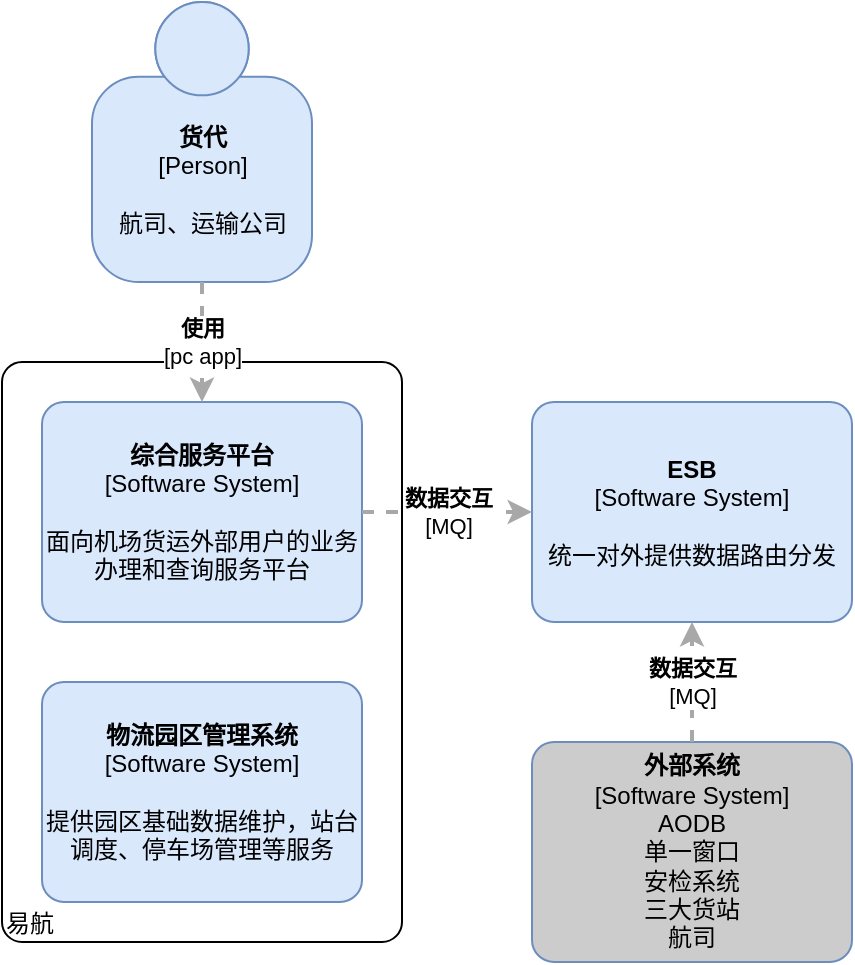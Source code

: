 <mxfile version="12.6.5" type="device" pages="5"><diagram id="gX7gd6EVgnrRqiCQZjMo" name="系统上下文图"><mxGraphModel dx="1086" dy="749" grid="1" gridSize="10" guides="1" tooltips="1" connect="1" arrows="1" fold="1" page="1" pageScale="1" pageWidth="827" pageHeight="1169" math="0" shadow="0"><root><mxCell id="0"/><mxCell id="1" parent="0"/><mxCell id="2Ro7iFyhV1uwrBXwieM_-8" value="&lt;div style=&quot;text-align: left&quot;&gt;易航&lt;/div&gt;" style="rounded=1;whiteSpace=wrap;html=1;labelBackgroundColor=none;fillColor=#ffffff;fontColor=#000000;align=left;arcSize=5;strokeColor=#000000;verticalAlign=bottom;points=[[0.25,0,0],[0.5,0,0],[0.75,0,0],[1,0.25,0],[1,0.5,0],[1,0.75,0],[0.75,1,0],[0.5,1,0],[0.25,1,0],[0,0.75,0],[0,0.5,0],[0,0.25,0]];" vertex="1" parent="1"><mxGeometry x="189" y="238" width="200" height="290" as="geometry"/></mxCell><mxCell id="yz-voEbjft33gHMwYziH-1" value="&lt;b&gt;货代&lt;/b&gt;&lt;br&gt;&lt;div&gt;[Person]&lt;/div&gt;&lt;br&gt;&lt;div&gt;航司、运输公司&lt;/div&gt;" style="html=1;dashed=0;whitespace=wrap;fillColor=#DAE8FC;strokeColor=#6C8EBF;shape=mxgraph.c4.person;align=center;points=[[0.5,0,0],[1,0.5,0],[1,0.75,0],[0.75,1,0],[0.5,1,0],[0.25,1,0],[0,0.75,0],[0,0.5,0]];" parent="1" vertex="1"><mxGeometry x="234" y="58" width="110.0" height="140" as="geometry"/></mxCell><mxCell id="yz-voEbjft33gHMwYziH-2" value="&lt;b&gt;综合服务平台&lt;/b&gt;&lt;br&gt;&lt;div&gt;[Software System]&lt;/div&gt;&lt;br&gt;&lt;div&gt;面向机场货运外部用户的业务办理和查询服务平台&lt;/div&gt;" style="rounded=1;whiteSpace=wrap;html=1;labelBackgroundColor=none;fillColor=#dae8fc;fontColor=#000000;align=center;arcSize=10;strokeColor=#6c8ebf;points=[[0.25,0,0],[0.5,0,0],[0.75,0,0],[1,0.25,0],[1,0.5,0],[1,0.75,0],[0.75,1,0],[0.5,1,0],[0.25,1,0],[0,0.75,0],[0,0.5,0],[0,0.25,0]];" parent="1" vertex="1"><mxGeometry x="209" y="258" width="160" height="110.0" as="geometry"/></mxCell><mxCell id="yz-voEbjft33gHMwYziH-3" value="&lt;b&gt;ESB&lt;/b&gt;&lt;br&gt;&lt;div&gt;[Software System]&lt;/div&gt;&lt;br&gt;&lt;div&gt;统一对外提供数据路由分发&lt;/div&gt;" style="rounded=1;whiteSpace=wrap;html=1;labelBackgroundColor=none;fillColor=#dae8fc;fontColor=#000000;align=center;arcSize=10;strokeColor=#6c8ebf;points=[[0.25,0,0],[0.5,0,0],[0.75,0,0],[1,0.25,0],[1,0.5,0],[1,0.75,0],[0.75,1,0],[0.5,1,0],[0.25,1,0],[0,0.75,0],[0,0.5,0],[0,0.25,0]];" parent="1" vertex="1"><mxGeometry x="454" y="258" width="160" height="110.0" as="geometry"/></mxCell><mxCell id="yz-voEbjft33gHMwYziH-5" value="&lt;div style=&quot;text-align: left&quot;&gt;&lt;div style=&quot;text-align: center&quot;&gt;&lt;b&gt;使用&lt;/b&gt;&lt;/div&gt;&lt;div style=&quot;text-align: center&quot;&gt;[pc app]&lt;/div&gt;&lt;/div&gt;" style="edgeStyle=none;rounded=0;html=1;jettySize=auto;orthogonalLoop=1;strokeColor=#A8A8A8;strokeWidth=2;fontColor=#000000;jumpStyle=none;dashed=1;" parent="1" source="yz-voEbjft33gHMwYziH-1" target="yz-voEbjft33gHMwYziH-2" edge="1"><mxGeometry width="200" relative="1" as="geometry"><mxPoint x="94" y="398" as="sourcePoint"/><mxPoint x="294" y="398" as="targetPoint"/><Array as="points"/></mxGeometry></mxCell><mxCell id="s7HuOBj3ehvMshiNJ90x-1" value="&lt;b&gt;外部系统&lt;/b&gt;&lt;div&gt;[Software System]&lt;/div&gt;AODB&lt;br&gt;单一窗口&lt;br&gt;&lt;div&gt;安检系统&lt;/div&gt;&lt;div&gt;三大货站&lt;/div&gt;&lt;div&gt;航司&lt;/div&gt;" style="rounded=1;whiteSpace=wrap;html=1;labelBackgroundColor=none;fillColor=#CCCCCC;fontColor=#000000;align=center;arcSize=10;strokeColor=#6c8ebf;points=[[0.25,0,0],[0.5,0,0],[0.75,0,0],[1,0.25,0],[1,0.5,0],[1,0.75,0],[0.75,1,0],[0.5,1,0],[0.25,1,0],[0,0.75,0],[0,0.5,0],[0,0.25,0]];" parent="1" vertex="1"><mxGeometry x="454" y="428" width="160" height="110.0" as="geometry"/></mxCell><mxCell id="2Ro7iFyhV1uwrBXwieM_-3" value="&lt;b&gt;物流园区管理系统&lt;/b&gt;&lt;br&gt;&lt;div&gt;[Software System]&lt;/div&gt;&lt;br&gt;&lt;div&gt;提供园区基础数据维护，站台调度、停车场管理等服务&lt;/div&gt;" style="rounded=1;whiteSpace=wrap;html=1;labelBackgroundColor=none;fillColor=#dae8fc;fontColor=#000000;align=center;arcSize=10;strokeColor=#6c8ebf;points=[[0.25,0,0],[0.5,0,0],[0.75,0,0],[1,0.25,0],[1,0.5,0],[1,0.75,0],[0.75,1,0],[0.5,1,0],[0.25,1,0],[0,0.75,0],[0,0.5,0],[0,0.25,0]];" vertex="1" parent="1"><mxGeometry x="209" y="398" width="160" height="110.0" as="geometry"/></mxCell><mxCell id="2Ro7iFyhV1uwrBXwieM_-9" value="&lt;div style=&quot;text-align: left&quot;&gt;&lt;div style=&quot;text-align: center&quot;&gt;&lt;b&gt;数据交互&lt;/b&gt;&lt;/div&gt;&lt;div style=&quot;text-align: center&quot;&gt;[MQ]&lt;/div&gt;&lt;/div&gt;" style="edgeStyle=none;rounded=0;html=1;jettySize=auto;orthogonalLoop=1;strokeColor=#A8A8A8;strokeWidth=2;fontColor=#000000;jumpStyle=none;dashed=1;" edge="1" parent="1" source="yz-voEbjft33gHMwYziH-2" target="yz-voEbjft33gHMwYziH-3"><mxGeometry width="200" relative="1" as="geometry"><mxPoint x="194" y="548" as="sourcePoint"/><mxPoint x="394" y="548" as="targetPoint"/></mxGeometry></mxCell><mxCell id="2Ro7iFyhV1uwrBXwieM_-10" value="&lt;div style=&quot;text-align: left&quot;&gt;&lt;div style=&quot;text-align: center&quot;&gt;&lt;b&gt;数据交互&lt;/b&gt;&lt;/div&gt;&lt;div style=&quot;text-align: center&quot;&gt;[MQ]&lt;/div&gt;&lt;/div&gt;" style="edgeStyle=none;rounded=0;html=1;jettySize=auto;orthogonalLoop=1;strokeColor=#A8A8A8;strokeWidth=2;fontColor=#000000;jumpStyle=none;dashed=1;" edge="1" parent="1" source="s7HuOBj3ehvMshiNJ90x-1" target="yz-voEbjft33gHMwYziH-3"><mxGeometry width="200" relative="1" as="geometry"><mxPoint x="594" y="348" as="sourcePoint"/><mxPoint x="434" y="410.907" as="targetPoint"/></mxGeometry></mxCell></root></mxGraphModel></diagram><diagram id="cJBT6nM-hXN11BqsfuJe" name="容器图"><mxGraphModel dx="1913" dy="749" grid="1" gridSize="10" guides="1" tooltips="1" connect="1" arrows="1" fold="1" page="1" pageScale="1" pageWidth="827" pageHeight="1169" background="none" math="0" shadow="1"><root><mxCell id="wfHBPgpbh11JDL9yo4_d-0"/><mxCell id="wfHBPgpbh11JDL9yo4_d-1" parent="wfHBPgpbh11JDL9yo4_d-0"/><mxCell id="o7II0oSiOE0kIScVDDo4-0" value="后端微服务" style="shape=ext;rounded=1;html=1;whiteSpace=wrap;dashed=1;dashPattern=1 4;align=right;" vertex="1" parent="wfHBPgpbh11JDL9yo4_d-1"><mxGeometry x="10" y="630" width="820" height="130" as="geometry"/></mxCell><mxCell id="pxNrdN7M7Amz39m6BPYq-30" value="&lt;div style=&quot;text-align: left&quot;&gt;&lt;div style=&quot;text-align: center&quot;&gt;&lt;div&gt;&lt;b&gt;读取持久化数据&lt;/b&gt;&lt;/div&gt;&lt;div&gt;[jdbc]&lt;/div&gt;&lt;/div&gt;&lt;/div&gt;" style="edgeStyle=none;rounded=0;html=1;entryX=0.5;entryY=0;jettySize=auto;orthogonalLoop=1;strokeColor=#A8A8A8;strokeWidth=2;fontColor=#000000;jumpStyle=none;dashed=1;entryDx=0;entryDy=0;entryPerimeter=0;exitX=0.5;exitY=1;exitDx=0;exitDy=0;exitPerimeter=0;" edge="1" parent="wfHBPgpbh11JDL9yo4_d-1" source="pxNrdN7M7Amz39m6BPYq-4" target="pxNrdN7M7Amz39m6BPYq-22"><mxGeometry width="200" relative="1" as="geometry"><mxPoint x="530" y="870" as="sourcePoint"/><mxPoint x="730" y="870" as="targetPoint"/></mxGeometry></mxCell><mxCell id="pxNrdN7M7Amz39m6BPYq-16" value="&lt;div style=&quot;text-align: left&quot;&gt;&lt;div style=&quot;text-align: center&quot;&gt;&lt;b&gt;访问&lt;/b&gt;&lt;/div&gt;&lt;div style=&quot;text-align: center&quot;&gt;[https]&lt;/div&gt;&lt;/div&gt;" style="edgeStyle=none;rounded=0;html=1;jettySize=auto;orthogonalLoop=1;strokeColor=#A8A8A8;strokeWidth=2;fontColor=#000000;jumpStyle=none;dashed=1;exitX=1;exitY=0.5;exitDx=0;exitDy=0;exitPerimeter=0;" edge="1" parent="wfHBPgpbh11JDL9yo4_d-1" source="pxNrdN7M7Amz39m6BPYq-12" target="pxNrdN7M7Amz39m6BPYq-8"><mxGeometry width="200" relative="1" as="geometry"><mxPoint x="129.23" y="499.209" as="sourcePoint"/><mxPoint x="184" y="386" as="targetPoint"/><Array as="points"><mxPoint x="570" y="460"/></Array></mxGeometry></mxCell><mxCell id="pxNrdN7M7Amz39m6BPYq-0" value="&lt;b&gt;货代&lt;/b&gt;&lt;div&gt;[Person]&lt;/div&gt;&lt;br&gt;&lt;div&gt;航司、&lt;span&gt;运输公司&lt;/span&gt;&lt;/div&gt;&lt;div&gt;&lt;span&gt;等外部用户&lt;/span&gt;&lt;/div&gt;" style="html=1;dashed=0;whitespace=wrap;fillColor=#DAE8FC;strokeColor=#6C8EBF;shape=mxgraph.c4.person;align=center;points=[[0.5,0,0],[1,0.5,0],[1,0.75,0],[0.75,1,0],[0.5,1,0],[0.25,1,0],[0,0.75,0],[0,0.5,0]];" vertex="1" parent="wfHBPgpbh11JDL9yo4_d-1"><mxGeometry x="321" y="144" width="110" height="117" as="geometry"/></mxCell><mxCell id="pxNrdN7M7Amz39m6BPYq-1" value="&lt;span&gt;&lt;b&gt;系统基础微服务&lt;/b&gt;&lt;/span&gt;&lt;br&gt;&lt;div&gt;[Container:&amp;nbsp;&lt;span&gt;java&lt;/span&gt;&lt;span&gt;]&lt;/span&gt;&lt;/div&gt;[Name: service-sys]&lt;br&gt;&lt;div&gt;用户及角色权限管理、&lt;/div&gt;&lt;div&gt;内容管理、文件上传下载等&lt;/div&gt;" style="rounded=1;whiteSpace=wrap;html=1;labelBackgroundColor=none;fillColor=#dae8fc;fontColor=#000000;align=center;arcSize=10;strokeColor=#6c8ebf;points=[[0.25,0,0],[0.5,0,0],[0.75,0,0],[1,0.25,0],[1,0.5,0],[1,0.75,0],[0.75,1,0],[0.5,1,0],[0.25,1,0],[0,0.75,0],[0,0.5,0],[0,0.25,0]];" vertex="1" parent="wfHBPgpbh11JDL9yo4_d-1"><mxGeometry x="20" y="641" width="160" height="110.0" as="geometry"/></mxCell><mxCell id="pxNrdN7M7Amz39m6BPYq-2" value="&lt;span&gt;&lt;b&gt;运单类微服务&lt;/b&gt;&lt;/span&gt;&lt;br&gt;&lt;div&gt;[Container: java&lt;span&gt;]&lt;/span&gt;&lt;/div&gt;[Name:&amp;nbsp;settlement]&lt;br&gt;&lt;div&gt;核心业务服务&lt;/div&gt;" style="rounded=1;whiteSpace=wrap;html=1;labelBackgroundColor=none;fillColor=#dae8fc;fontColor=#000000;align=center;arcSize=10;strokeColor=#6c8ebf;points=[[0.25,0,0],[0.5,0,0],[0.75,0,0],[1,0.25,0],[1,0.5,0],[1,0.75,0],[0.75,1,0],[0.5,1,0],[0.25,1,0],[0,0.75,0],[0,0.5,0],[0,0.25,0]];" vertex="1" parent="wfHBPgpbh11JDL9yo4_d-1"><mxGeometry x="200" y="641" width="160" height="110.0" as="geometry"/></mxCell><mxCell id="pxNrdN7M7Amz39m6BPYq-3" value="&lt;span&gt;&lt;b&gt;PC前端单页面应用&lt;/b&gt;&lt;/span&gt;&lt;br&gt;&lt;div&gt;[Container:&amp;nbsp;&lt;span&gt;vue-app&lt;/span&gt;&lt;span&gt;]&lt;/span&gt;&lt;/div&gt;&lt;br&gt;&lt;div&gt;dmz openresty&lt;/div&gt;" style="rounded=1;whiteSpace=wrap;html=1;labelBackgroundColor=none;fillColor=#dae8fc;fontColor=#000000;align=center;arcSize=10;strokeColor=#6c8ebf;points=[[0.25,0,0],[0.5,0,0],[0.75,0,0],[1,0.25,0],[1,0.5,0],[1,0.75,0],[0.75,1,0],[0.5,1,0],[0.25,1,0],[0,0.75,0],[0,0.5,0],[0,0.25,0]];" vertex="1" parent="wfHBPgpbh11JDL9yo4_d-1"><mxGeometry x="150" y="310" width="160" height="110.0" as="geometry"/></mxCell><mxCell id="pxNrdN7M7Amz39m6BPYq-4" value="&lt;span&gt;&lt;b&gt;物流园区系统&lt;/b&gt;&lt;/span&gt;&lt;br&gt;&lt;div&gt;[Container: java&lt;span&gt;]&lt;/span&gt;&lt;/div&gt;[Name:&amp;nbsp;park]&lt;br&gt;&lt;div&gt;独立系统，依赖其他微服务&lt;/div&gt;" style="rounded=1;whiteSpace=wrap;html=1;labelBackgroundColor=none;fillColor=#dae8fc;fontColor=#000000;align=center;arcSize=10;strokeColor=#6c8ebf;points=[[0.25,0,0],[0.5,0,0],[0.75,0,0],[1,0.25,0],[1,0.5,0],[1,0.75,0],[0.75,1,0],[0.5,1,0],[0.25,1,0],[0,0.75,0],[0,0.5,0],[0,0.25,0]];" vertex="1" parent="wfHBPgpbh11JDL9yo4_d-1"><mxGeometry x="565" y="641" width="160" height="110.0" as="geometry"/></mxCell><mxCell id="pxNrdN7M7Amz39m6BPYq-5" value="&lt;span&gt;&lt;b&gt;数据处理微服务&lt;/b&gt;&lt;/span&gt;&lt;br&gt;&lt;div&gt;[Container:&amp;nbsp;&lt;span&gt;java&lt;/span&gt;&lt;span&gt;]&lt;/span&gt;&lt;/div&gt;[Name:&amp;nbsp;codb]&lt;br&gt;&lt;div&gt;数据处理、实现数据仓库服务&lt;/div&gt;" style="rounded=1;whiteSpace=wrap;html=1;labelBackgroundColor=none;fillColor=#dae8fc;fontColor=#000000;align=center;arcSize=10;strokeColor=#6c8ebf;points=[[0.25,0,0],[0.5,0,0],[0.75,0,0],[1,0.25,0],[1,0.5,0],[1,0.75,0],[0.75,1,0],[0.5,1,0],[0.25,1,0],[0,0.75,0],[0,0.5,0],[0,0.25,0]];" vertex="1" parent="wfHBPgpbh11JDL9yo4_d-1"><mxGeometry x="382" y="641" width="160" height="110.0" as="geometry"/></mxCell><mxCell id="pxNrdN7M7Amz39m6BPYq-7" value="&lt;div style=&quot;text-align: left&quot;&gt;&lt;div style=&quot;text-align: center&quot;&gt;&lt;b&gt;访问&lt;/b&gt;&lt;/div&gt;&lt;div style=&quot;text-align: center&quot;&gt;[https]&lt;/div&gt;&lt;/div&gt;" style="edgeStyle=none;rounded=0;html=1;jettySize=auto;orthogonalLoop=1;strokeColor=#A8A8A8;strokeWidth=2;fontColor=#000000;jumpStyle=none;dashed=1;" edge="1" parent="wfHBPgpbh11JDL9yo4_d-1" source="pxNrdN7M7Amz39m6BPYq-0" target="pxNrdN7M7Amz39m6BPYq-3"><mxGeometry width="200" relative="1" as="geometry"><mxPoint x="179" y="421" as="sourcePoint"/><mxPoint x="249" y="381" as="targetPoint"/></mxGeometry></mxCell><mxCell id="pxNrdN7M7Amz39m6BPYq-8" value="&lt;span&gt;&lt;b&gt;app/小程序应用&lt;/b&gt;&lt;/span&gt;&lt;br&gt;&lt;div&gt;[Container:&amp;nbsp;&lt;span&gt;uniapp&lt;/span&gt;&lt;span&gt;]&lt;/span&gt;&lt;/div&gt;&lt;br&gt;&lt;div&gt;支持Android,iOS,&lt;/div&gt;&lt;div&gt;微信小程序等&lt;/div&gt;" style="rounded=1;whiteSpace=wrap;html=1;labelBackgroundColor=none;fillColor=#dae8fc;fontColor=#000000;align=center;arcSize=10;strokeColor=#6c8ebf;points=[[0.25,0,0],[0.5,0,0],[0.75,0,0],[1,0.25,0],[1,0.5,0],[1,0.75,0],[0.75,1,0],[0.5,1,0],[0.25,1,0],[0,0.75,0],[0,0.5,0],[0,0.25,0]];" vertex="1" parent="wfHBPgpbh11JDL9yo4_d-1"><mxGeometry x="500" y="320" width="160" height="110.0" as="geometry"/></mxCell><mxCell id="pxNrdN7M7Amz39m6BPYq-9" value="&lt;div style=&quot;text-align: left&quot;&gt;&lt;div style=&quot;text-align: center&quot;&gt;&lt;b&gt;访问&lt;/b&gt;&lt;/div&gt;&lt;div style=&quot;text-align: center&quot;&gt;[https]&lt;/div&gt;&lt;/div&gt;" style="edgeStyle=none;rounded=0;html=1;jettySize=auto;orthogonalLoop=1;strokeColor=#A8A8A8;strokeWidth=2;fontColor=#000000;jumpStyle=none;dashed=1;" edge="1" parent="wfHBPgpbh11JDL9yo4_d-1" source="pxNrdN7M7Amz39m6BPYq-0" target="pxNrdN7M7Amz39m6BPYq-8"><mxGeometry width="200" relative="1" as="geometry"><mxPoint x="315.111" y="294" as="sourcePoint"/><mxPoint x="294.556" y="331" as="targetPoint"/></mxGeometry></mxCell><mxCell id="pxNrdN7M7Amz39m6BPYq-10" value="&lt;div style=&quot;text-align: left&quot;&gt;&lt;div style=&quot;text-align: center&quot;&gt;&lt;b&gt;访问静态资源及api&lt;/b&gt;&lt;/div&gt;&lt;div style=&quot;text-align: center&quot;&gt;[https]&lt;/div&gt;&lt;/div&gt;" style="edgeStyle=none;rounded=0;html=1;jettySize=auto;orthogonalLoop=1;strokeColor=#A8A8A8;strokeWidth=2;fontColor=#000000;jumpStyle=none;dashed=1;entryX=0.969;entryY=0.636;entryDx=0;entryDy=0;entryPerimeter=0;" edge="1" parent="wfHBPgpbh11JDL9yo4_d-1" source="pxNrdN7M7Amz39m6BPYq-8" target="pxNrdN7M7Amz39m6BPYq-3"><mxGeometry width="200" relative="1" as="geometry"><mxPoint x="384.346" y="271" as="sourcePoint"/><mxPoint x="415.47" y="331" as="targetPoint"/></mxGeometry></mxCell><mxCell id="pxNrdN7M7Amz39m6BPYq-11" value="&lt;b&gt;应用网关&lt;/b&gt;&lt;br&gt;&lt;div&gt;[Container:&amp;nbsp;&lt;span&gt;openresty&lt;/span&gt;&lt;span&gt;]&lt;/span&gt;&lt;/div&gt;&lt;br&gt;&lt;div&gt;基于proxygateway的服务注册发现网关，内网用户之间访问&lt;/div&gt;" style="rounded=1;whiteSpace=wrap;html=1;labelBackgroundColor=none;fillColor=#dae8fc;fontColor=#000000;align=center;arcSize=10;strokeColor=#6c8ebf;points=[[0.25,0,0],[0.5,0,0],[0.75,0,0],[1,0.25,0],[1,0.5,0],[1,0.75,0],[0.75,1,0],[0.5,1,0],[0.25,1,0],[0,0.75,0],[0,0.5,0],[0,0.25,0]];" vertex="1" parent="wfHBPgpbh11JDL9yo4_d-1"><mxGeometry x="290" y="480" width="160" height="110.0" as="geometry"/></mxCell><mxCell id="pxNrdN7M7Amz39m6BPYq-12" value="&lt;b&gt;货办&lt;/b&gt;&lt;br&gt;&lt;div&gt;[Person]&lt;/div&gt;&lt;br&gt;&lt;div&gt;货站等内部用户&lt;/div&gt;" style="html=1;dashed=0;whitespace=wrap;fillColor=#DAE8FC;strokeColor=#6C8EBF;shape=mxgraph.c4.person;align=center;points=[[0.5,0,0],[1,0.5,0],[1,0.75,0],[0.75,1,0],[0.5,1,0],[0.25,1,0],[0,0.75,0],[0,0.5,0]];" vertex="1" parent="wfHBPgpbh11JDL9yo4_d-1"><mxGeometry x="10" y="410" width="110" height="117" as="geometry"/></mxCell><mxCell id="pxNrdN7M7Amz39m6BPYq-13" value="&lt;div style=&quot;text-align: left&quot;&gt;&lt;div style=&quot;text-align: center&quot;&gt;&lt;b&gt;访问&lt;/b&gt;&lt;/div&gt;&lt;div style=&quot;text-align: center&quot;&gt;[https]&lt;/div&gt;&lt;/div&gt;" style="edgeStyle=none;rounded=0;html=1;jettySize=auto;orthogonalLoop=1;strokeColor=#A8A8A8;strokeWidth=2;fontColor=#000000;jumpStyle=none;dashed=1;" edge="1" parent="wfHBPgpbh11JDL9yo4_d-1" source="pxNrdN7M7Amz39m6BPYq-12" target="pxNrdN7M7Amz39m6BPYq-11"><mxGeometry width="200" relative="1" as="geometry"><mxPoint x="40" y="370" as="sourcePoint"/><mxPoint x="240" y="370" as="targetPoint"/></mxGeometry></mxCell><mxCell id="pxNrdN7M7Amz39m6BPYq-14" value="&lt;div style=&quot;text-align: left&quot;&gt;&lt;div style=&quot;text-align: center&quot;&gt;&lt;b&gt;转发请求&lt;/b&gt;&lt;/div&gt;&lt;div style=&quot;text-align: center&quot;&gt;[nginx]&lt;/div&gt;&lt;/div&gt;" style="edgeStyle=none;rounded=0;html=1;jettySize=auto;orthogonalLoop=1;strokeColor=#A8A8A8;strokeWidth=2;fontColor=#000000;jumpStyle=none;dashed=1;exitX=0.446;exitY=1.015;exitDx=0;exitDy=0;exitPerimeter=0;" edge="1" parent="wfHBPgpbh11JDL9yo4_d-1" source="pxNrdN7M7Amz39m6BPYq-3" target="pxNrdN7M7Amz39m6BPYq-11"><mxGeometry width="200" relative="1" as="geometry"><mxPoint x="340" y="480" as="sourcePoint"/><mxPoint x="540" y="480" as="targetPoint"/></mxGeometry></mxCell><mxCell id="pxNrdN7M7Amz39m6BPYq-15" value="&lt;div style=&quot;text-align: left&quot;&gt;&lt;div style=&quot;text-align: center&quot;&gt;&lt;b&gt;访问&lt;/b&gt;&lt;/div&gt;&lt;div style=&quot;text-align: center&quot;&gt;[https]&lt;/div&gt;&lt;/div&gt;" style="edgeStyle=none;rounded=0;html=1;jettySize=auto;orthogonalLoop=1;strokeColor=#A8A8A8;strokeWidth=2;fontColor=#000000;jumpStyle=none;dashed=1;entryX=0;entryY=0.5;entryDx=0;entryDy=0;entryPerimeter=0;" edge="1" parent="wfHBPgpbh11JDL9yo4_d-1" source="pxNrdN7M7Amz39m6BPYq-12" target="pxNrdN7M7Amz39m6BPYq-3"><mxGeometry width="200" relative="1" as="geometry"><mxPoint x="130" y="496.253" as="sourcePoint"/><mxPoint x="232.0" y="529.177" as="targetPoint"/><Array as="points"><mxPoint x="110" y="390"/></Array></mxGeometry></mxCell><mxCell id="pxNrdN7M7Amz39m6BPYq-17" value="&lt;div style=&quot;text-align: left&quot;&gt;&lt;div style=&quot;text-align: center&quot;&gt;&lt;b&gt;转发请求&lt;/b&gt;&lt;/div&gt;&lt;div style=&quot;text-align: center&quot;&gt;[http]&lt;/div&gt;&lt;/div&gt;" style="edgeStyle=none;rounded=0;html=1;jettySize=auto;orthogonalLoop=1;strokeColor=#A8A8A8;strokeWidth=2;fontColor=#000000;jumpStyle=none;dashed=1;entryX=0.543;entryY=0.002;entryDx=0;entryDy=0;entryPerimeter=0;" edge="1" parent="wfHBPgpbh11JDL9yo4_d-1" source="pxNrdN7M7Amz39m6BPYq-11" target="pxNrdN7M7Amz39m6BPYq-1"><mxGeometry width="200" relative="1" as="geometry"><mxPoint x="30" y="760" as="sourcePoint"/><mxPoint x="230" y="760" as="targetPoint"/></mxGeometry></mxCell><mxCell id="pxNrdN7M7Amz39m6BPYq-18" value="&lt;div style=&quot;text-align: left&quot;&gt;&lt;div style=&quot;text-align: center&quot;&gt;&lt;b&gt;转发请求&lt;/b&gt;&lt;/div&gt;&lt;div style=&quot;text-align: center&quot;&gt;[http]&lt;/div&gt;&lt;/div&gt;" style="edgeStyle=none;rounded=0;html=1;jettySize=auto;orthogonalLoop=1;strokeColor=#A8A8A8;strokeWidth=2;fontColor=#000000;jumpStyle=none;dashed=1;exitX=0.5;exitY=1;exitDx=0;exitDy=0;exitPerimeter=0;entryX=0.56;entryY=-0.01;entryDx=0;entryDy=0;entryPerimeter=0;" edge="1" parent="wfHBPgpbh11JDL9yo4_d-1" source="pxNrdN7M7Amz39m6BPYq-11" target="pxNrdN7M7Amz39m6BPYq-2"><mxGeometry width="200" relative="1" as="geometry"><mxPoint x="300" y="570.911" as="sourcePoint"/><mxPoint x="116.88" y="630.22" as="targetPoint"/></mxGeometry></mxCell><mxCell id="pxNrdN7M7Amz39m6BPYq-19" value="&lt;div style=&quot;text-align: left&quot;&gt;&lt;div style=&quot;text-align: center&quot;&gt;&lt;b&gt;转发请求&lt;/b&gt;&lt;/div&gt;&lt;div style=&quot;text-align: center&quot;&gt;[http]&lt;/div&gt;&lt;/div&gt;" style="edgeStyle=none;rounded=0;html=1;jettySize=auto;orthogonalLoop=1;strokeColor=#A8A8A8;strokeWidth=2;fontColor=#000000;jumpStyle=none;dashed=1;exitX=0.5;exitY=1;exitDx=0;exitDy=0;exitPerimeter=0;entryX=0.5;entryY=0;entryDx=0;entryDy=0;entryPerimeter=0;" edge="1" parent="wfHBPgpbh11JDL9yo4_d-1" source="pxNrdN7M7Amz39m6BPYq-11" target="pxNrdN7M7Amz39m6BPYq-5"><mxGeometry width="200" relative="1" as="geometry"><mxPoint x="375.76" y="615.07" as="sourcePoint"/><mxPoint x="299.6" y="649.9" as="targetPoint"/></mxGeometry></mxCell><mxCell id="pxNrdN7M7Amz39m6BPYq-20" value="&lt;div style=&quot;text-align: left&quot;&gt;&lt;div style=&quot;text-align: center&quot;&gt;&lt;b&gt;转发请求&lt;/b&gt;&lt;/div&gt;&lt;div style=&quot;text-align: center&quot;&gt;[http]&lt;/div&gt;&lt;/div&gt;" style="edgeStyle=none;rounded=0;html=1;jettySize=auto;orthogonalLoop=1;strokeColor=#A8A8A8;strokeWidth=2;fontColor=#000000;jumpStyle=none;dashed=1;exitX=1;exitY=0.75;exitDx=0;exitDy=0;exitPerimeter=0;entryX=0.5;entryY=0;entryDx=0;entryDy=0;entryPerimeter=0;" edge="1" parent="wfHBPgpbh11JDL9yo4_d-1" source="pxNrdN7M7Amz39m6BPYq-11" target="pxNrdN7M7Amz39m6BPYq-4"><mxGeometry width="200" relative="1" as="geometry"><mxPoint x="385.76" y="604.07" as="sourcePoint"/><mxPoint x="472" y="630" as="targetPoint"/></mxGeometry></mxCell><mxCell id="pxNrdN7M7Amz39m6BPYq-21" value="&lt;span&gt;CODB&lt;/span&gt;&lt;div&gt;[Container:&amp;nbsp;Oracle 12c]&lt;/div&gt;&lt;br&gt;&lt;div&gt;数据仓库实例&lt;/div&gt;" style="shape=cylinder;whiteSpace=wrap;html=1;boundedLbl=1;rounded=0;labelBackgroundColor=none;fillColor=#dae8fc;fontSize=12;fontColor=#000000;align=center;strokeColor=#6c8ebf;points=[[0.5,0,0],[1,0.25,0],[1,0.5,0],[1,0.75,0],[0.5,1,0],[0,0.75,0],[0,0.5,0],[0,0.25,0]];" vertex="1" parent="wfHBPgpbh11JDL9yo4_d-1"><mxGeometry x="553.25" y="960" width="160" height="140" as="geometry"/></mxCell><mxCell id="pxNrdN7M7Amz39m6BPYq-22" value="&lt;span&gt;CARGODB&lt;/span&gt;&lt;div&gt;[Container:&amp;nbsp;Oracle 12c]&lt;/div&gt;&lt;br&gt;&lt;div&gt;业务数据库实例&lt;/div&gt;" style="shape=cylinder;whiteSpace=wrap;html=1;boundedLbl=1;rounded=0;labelBackgroundColor=none;fillColor=#dae8fc;fontSize=12;fontColor=#000000;align=center;strokeColor=#6c8ebf;points=[[0.5,0,0],[1,0.25,0],[1,0.5,0],[1,0.75,0],[0.5,1,0],[0,0.75,0],[0,0.5,0],[0,0.25,0]];" vertex="1" parent="wfHBPgpbh11JDL9yo4_d-1"><mxGeometry x="280.25" y="960" width="160" height="140" as="geometry"/></mxCell><mxCell id="pxNrdN7M7Amz39m6BPYq-23" value="&lt;div style=&quot;text-align: left&quot;&gt;&lt;div style=&quot;text-align: center&quot;&gt;&lt;b&gt;数据连接&lt;/b&gt;&lt;/div&gt;&lt;div style=&quot;text-align: center&quot;&gt;[dblink]&lt;/div&gt;&lt;/div&gt;" style="edgeStyle=none;rounded=0;html=1;jettySize=auto;orthogonalLoop=1;strokeColor=#A8A8A8;strokeWidth=2;fontColor=#000000;jumpStyle=none;dashed=1;" edge="1" parent="wfHBPgpbh11JDL9yo4_d-1" source="pxNrdN7M7Amz39m6BPYq-22" target="pxNrdN7M7Amz39m6BPYq-21"><mxGeometry width="200" relative="1" as="geometry"><mxPoint x="408.25" y="1010" as="sourcePoint"/><mxPoint x="608.25" y="1010" as="targetPoint"/></mxGeometry></mxCell><mxCell id="pxNrdN7M7Amz39m6BPYq-24" value="&lt;span&gt;&lt;b&gt;文件存储&lt;/b&gt;&lt;/span&gt;&lt;br&gt;&lt;div&gt;[Container:&amp;nbsp;FastDFS&lt;span&gt;]&lt;/span&gt;&lt;/div&gt;&lt;br&gt;&lt;div&gt;分布式文件存储&lt;/div&gt;" style="rounded=1;whiteSpace=wrap;html=1;labelBackgroundColor=none;fillColor=#dae8fc;fontColor=#000000;align=center;arcSize=10;strokeColor=#6c8ebf;points=[[0.25,0,0],[0.5,0,0],[0.75,0,0],[1,0.25,0],[1,0.5,0],[1,0.75,0],[0.75,1,0],[0.5,1,0],[0.25,1,0],[0,0.75,0],[0,0.5,0],[0,0.25,0]];" vertex="1" parent="wfHBPgpbh11JDL9yo4_d-1"><mxGeometry x="20" y="960" width="160" height="110.0" as="geometry"/></mxCell><mxCell id="pxNrdN7M7Amz39m6BPYq-25" value="&lt;span&gt;缓存数据库&lt;/span&gt;&lt;div&gt;[Container:&amp;nbsp;redis]&lt;/div&gt;&lt;br&gt;&lt;div&gt;分布式缓存&lt;/div&gt;" style="shape=cylinder;whiteSpace=wrap;html=1;boundedLbl=1;rounded=0;labelBackgroundColor=none;fillColor=#dae8fc;fontSize=12;fontColor=#000000;align=center;strokeColor=#6c8ebf;points=[[0.5,0,0],[1,0.25,0],[1,0.5,0],[1,0.75,0],[0.5,1,0],[0,0.75,0],[0,0.5,0],[0,0.25,0]];" vertex="1" parent="wfHBPgpbh11JDL9yo4_d-1"><mxGeometry x="50" y="820" width="150" height="110" as="geometry"/></mxCell><mxCell id="pxNrdN7M7Amz39m6BPYq-27" value="&lt;span&gt;&lt;b&gt;消息中间件&lt;/b&gt;&lt;/span&gt;&lt;br&gt;&lt;div&gt;[Container:&amp;nbsp;&lt;span&gt;kafka&lt;/span&gt;&lt;span&gt;]&lt;/span&gt;&lt;/div&gt;&lt;br&gt;&lt;div&gt;分布式消息服务&lt;/div&gt;" style="rounded=1;whiteSpace=wrap;html=1;labelBackgroundColor=none;fillColor=#dae8fc;fontColor=#000000;align=center;arcSize=10;strokeColor=#6c8ebf;points=[[0.25,0,0],[0.5,0,0],[0.75,0,0],[1,0.25,0],[1,0.5,0],[1,0.75,0],[0.75,1,0],[0.5,1,0],[0.25,1,0],[0,0.75,0],[0,0.5,0],[0,0.25,0]];" vertex="1" parent="wfHBPgpbh11JDL9yo4_d-1"><mxGeometry x="565" y="815" width="160" height="110.0" as="geometry"/></mxCell><mxCell id="pxNrdN7M7Amz39m6BPYq-28" value="&lt;div style=&quot;text-align: left&quot;&gt;&lt;div style=&quot;text-align: center&quot;&gt;&lt;b&gt;session共享&lt;/b&gt;&lt;/div&gt;&lt;div style=&quot;text-align: center&quot;&gt;[tcp]&lt;/div&gt;&lt;/div&gt;" style="edgeStyle=none;rounded=0;html=1;entryX=0.5;entryY=0;jettySize=auto;orthogonalLoop=1;strokeColor=#A8A8A8;strokeWidth=2;fontColor=#000000;jumpStyle=none;dashed=1;exitX=0.5;exitY=1;exitDx=0;exitDy=0;exitPerimeter=0;entryDx=0;entryDy=0;entryPerimeter=0;" edge="1" parent="wfHBPgpbh11JDL9yo4_d-1" source="pxNrdN7M7Amz39m6BPYq-1" target="pxNrdN7M7Amz39m6BPYq-25"><mxGeometry width="200" relative="1" as="geometry"><mxPoint x="10" y="850" as="sourcePoint"/><mxPoint x="210" y="850" as="targetPoint"/></mxGeometry></mxCell><mxCell id="pxNrdN7M7Amz39m6BPYq-29" value="&lt;div style=&quot;text-align: left&quot;&gt;&lt;div style=&quot;text-align: center&quot;&gt;&lt;b&gt;事件处理，如推送ESB，日志记录&lt;/b&gt;&lt;/div&gt;&lt;div style=&quot;text-align: center&quot;&gt;[tcp]&lt;/div&gt;&lt;/div&gt;" style="edgeStyle=none;rounded=0;html=1;jettySize=auto;orthogonalLoop=1;strokeColor=#A8A8A8;strokeWidth=2;fontColor=#000000;jumpStyle=none;dashed=1;exitX=0.5;exitY=1;exitDx=0;exitDy=0;exitPerimeter=0;" edge="1" parent="wfHBPgpbh11JDL9yo4_d-1" source="pxNrdN7M7Amz39m6BPYq-5" target="pxNrdN7M7Amz39m6BPYq-27"><mxGeometry width="200" relative="1" as="geometry"><mxPoint x="110" y="761" as="sourcePoint"/><mxPoint x="220" y="810" as="targetPoint"/></mxGeometry></mxCell><mxCell id="pxNrdN7M7Amz39m6BPYq-31" value="&lt;div style=&quot;text-align: left&quot;&gt;&lt;div style=&quot;text-align: center&quot;&gt;&lt;b&gt;读取持久化数据&lt;/b&gt;&lt;/div&gt;&lt;div style=&quot;text-align: center&quot;&gt;[jdbc]&lt;/div&gt;&lt;/div&gt;" style="edgeStyle=none;rounded=0;html=1;entryX=0.5;entryY=0;jettySize=auto;orthogonalLoop=1;strokeColor=#A8A8A8;strokeWidth=2;fontColor=#000000;jumpStyle=none;dashed=1;entryDx=0;entryDy=0;entryPerimeter=0;" edge="1" parent="wfHBPgpbh11JDL9yo4_d-1" source="pxNrdN7M7Amz39m6BPYq-5" target="pxNrdN7M7Amz39m6BPYq-22"><mxGeometry width="200" relative="1" as="geometry"><mxPoint x="655" y="761" as="sourcePoint"/><mxPoint x="370.25" y="970" as="targetPoint"/></mxGeometry></mxCell><mxCell id="pxNrdN7M7Amz39m6BPYq-32" value="&lt;div style=&quot;text-align: left&quot;&gt;&lt;div style=&quot;text-align: center&quot;&gt;&lt;b&gt;读取持久化数据&lt;/b&gt;&lt;/div&gt;&lt;div style=&quot;text-align: center&quot;&gt;[jdbc]&lt;/div&gt;&lt;/div&gt;" style="edgeStyle=none;rounded=0;html=1;entryX=0.5;entryY=0;jettySize=auto;orthogonalLoop=1;strokeColor=#A8A8A8;strokeWidth=2;fontColor=#000000;jumpStyle=none;dashed=1;entryDx=0;entryDy=0;entryPerimeter=0;exitX=0.5;exitY=1;exitDx=0;exitDy=0;exitPerimeter=0;" edge="1" parent="wfHBPgpbh11JDL9yo4_d-1" source="pxNrdN7M7Amz39m6BPYq-2" target="pxNrdN7M7Amz39m6BPYq-22"><mxGeometry width="200" relative="1" as="geometry"><mxPoint x="450.802" y="761" as="sourcePoint"/><mxPoint x="370.25" y="970" as="targetPoint"/></mxGeometry></mxCell><mxCell id="pxNrdN7M7Amz39m6BPYq-33" value="&lt;div style=&quot;text-align: left&quot;&gt;&lt;div style=&quot;text-align: center&quot;&gt;&lt;b&gt;读取持久化数据&lt;/b&gt;&lt;/div&gt;&lt;div style=&quot;text-align: center&quot;&gt;[jdbc]&lt;/div&gt;&lt;/div&gt;" style="edgeStyle=none;rounded=0;html=1;entryX=0.5;entryY=0;jettySize=auto;orthogonalLoop=1;strokeColor=#A8A8A8;strokeWidth=2;fontColor=#000000;jumpStyle=none;dashed=1;entryDx=0;entryDy=0;entryPerimeter=0;exitX=0.5;exitY=1;exitDx=0;exitDy=0;exitPerimeter=0;" edge="1" parent="wfHBPgpbh11JDL9yo4_d-1" source="pxNrdN7M7Amz39m6BPYq-1" target="pxNrdN7M7Amz39m6BPYq-22"><mxGeometry width="200" relative="1" as="geometry"><mxPoint x="290" y="761" as="sourcePoint"/><mxPoint x="370.25" y="970" as="targetPoint"/><Array as="points"><mxPoint x="230" y="800"/><mxPoint x="230" y="920"/></Array></mxGeometry></mxCell><mxCell id="pxNrdN7M7Amz39m6BPYq-34" value="&lt;div style=&quot;text-align: left&quot;&gt;&lt;div style=&quot;text-align: center&quot;&gt;&lt;b&gt;文件上传下载&lt;/b&gt;&lt;/div&gt;&lt;div style=&quot;text-align: center&quot;&gt;[tcp, http]&lt;/div&gt;&lt;/div&gt;" style="edgeStyle=none;rounded=0;html=1;jettySize=auto;orthogonalLoop=1;strokeColor=#A8A8A8;strokeWidth=2;fontColor=#000000;jumpStyle=none;dashed=1;exitX=0.063;exitY=0.991;exitDx=0;exitDy=0;exitPerimeter=0;entryX=0.031;entryY=0.016;entryDx=0;entryDy=0;entryPerimeter=0;" edge="1" parent="wfHBPgpbh11JDL9yo4_d-1" source="pxNrdN7M7Amz39m6BPYq-1" target="pxNrdN7M7Amz39m6BPYq-24"><mxGeometry width="200" relative="1" as="geometry"><mxPoint x="110" y="761" as="sourcePoint"/><mxPoint x="110" y="820" as="targetPoint"/><Array as="points"/></mxGeometry></mxCell><mxCell id="pxNrdN7M7Amz39m6BPYq-35" value="&lt;span&gt;&lt;b&gt;ETL工具&lt;/b&gt;&lt;/span&gt;&lt;br&gt;&lt;div&gt;[Container:&amp;nbsp;&lt;span&gt;kettle&lt;/span&gt;&lt;span&gt;]&lt;/span&gt;&lt;/div&gt;&lt;br&gt;&lt;div&gt;数据仓库处理工具&lt;/div&gt;" style="rounded=1;whiteSpace=wrap;html=1;labelBackgroundColor=none;fillColor=#dae8fc;fontColor=#000000;align=center;arcSize=10;strokeColor=#6c8ebf;points=[[0.25,0,0],[0.5,0,0],[0.75,0,0],[1,0.25,0],[1,0.5,0],[1,0.75,0],[0.75,1,0],[0.5,1,0],[0.25,1,0],[0,0.75,0],[0,0.5,0],[0,0.25,0]];" vertex="1" parent="wfHBPgpbh11JDL9yo4_d-1"><mxGeometry x="750" y="815" width="160" height="110.0" as="geometry"/></mxCell><mxCell id="pxNrdN7M7Amz39m6BPYq-36" value="&lt;span&gt;&lt;b&gt;调度工具&lt;/b&gt;&lt;/span&gt;&lt;br&gt;&lt;div&gt;[Container:&amp;nbsp;&lt;span&gt;azkaban&lt;/span&gt;&lt;span&gt;]&lt;/span&gt;&lt;/div&gt;&lt;br&gt;&lt;div&gt;数据仓库调度工具&lt;/div&gt;" style="rounded=1;whiteSpace=wrap;html=1;labelBackgroundColor=none;fillColor=#dae8fc;fontColor=#000000;align=center;arcSize=10;strokeColor=#6c8ebf;points=[[0.25,0,0],[0.5,0,0],[0.75,0,0],[1,0.25,0],[1,0.5,0],[1,0.75,0],[0.75,1,0],[0.5,1,0],[0.25,1,0],[0,0.75,0],[0,0.5,0],[0,0.25,0]];" vertex="1" parent="wfHBPgpbh11JDL9yo4_d-1"><mxGeometry x="750" y="975" width="160" height="110.0" as="geometry"/></mxCell><mxCell id="pxNrdN7M7Amz39m6BPYq-37" value="&lt;div style=&quot;text-align: left&quot;&gt;&lt;div style=&quot;text-align: center&quot;&gt;&lt;b&gt;调度&lt;/b&gt;&lt;/div&gt;&lt;div style=&quot;text-align: center&quot;&gt;[tcp]&lt;/div&gt;&lt;/div&gt;" style="edgeStyle=none;rounded=0;html=1;jettySize=auto;orthogonalLoop=1;strokeColor=#A8A8A8;strokeWidth=2;fontColor=#000000;jumpStyle=none;dashed=1;" edge="1" parent="wfHBPgpbh11JDL9yo4_d-1" source="pxNrdN7M7Amz39m6BPYq-36" target="pxNrdN7M7Amz39m6BPYq-35"><mxGeometry width="200" relative="1" as="geometry"><mxPoint x="670" y="1000" as="sourcePoint"/><mxPoint x="870" y="1000" as="targetPoint"/></mxGeometry></mxCell><mxCell id="pxNrdN7M7Amz39m6BPYq-38" value="&lt;div style=&quot;text-align: left&quot;&gt;&lt;div style=&quot;text-align: center&quot;&gt;&lt;b&gt;处理&lt;/b&gt;&lt;/div&gt;&lt;div style=&quot;text-align: center&quot;&gt;[jdbc]&lt;/div&gt;&lt;/div&gt;" style="edgeStyle=none;rounded=0;html=1;jettySize=auto;orthogonalLoop=1;strokeColor=#A8A8A8;strokeWidth=2;fontColor=#000000;jumpStyle=none;dashed=1;" edge="1" parent="wfHBPgpbh11JDL9yo4_d-1" source="pxNrdN7M7Amz39m6BPYq-35" target="pxNrdN7M7Amz39m6BPYq-21"><mxGeometry width="200" relative="1" as="geometry"><mxPoint x="840" y="985" as="sourcePoint"/><mxPoint x="740" y="1020" as="targetPoint"/></mxGeometry></mxCell></root></mxGraphModel></diagram><diagram id="Qvw3LQiMfHwlI7q8z25c" name="组件图_service-sys"><mxGraphModel dx="1086" dy="749" grid="1" gridSize="10" guides="1" tooltips="1" connect="1" arrows="1" fold="1" page="1" pageScale="1" pageWidth="827" pageHeight="1169" math="0" shadow="0"><root><mxCell id="qwV9j1IjEIMzOwTeUlP7-0"/><mxCell id="qwV9j1IjEIMzOwTeUlP7-1" parent="qwV9j1IjEIMzOwTeUlP7-0"/><mxCell id="67zhWokxVIx0y1QBfM6Y-0" value="&lt;b&gt;货办管理员&lt;/b&gt;&lt;br&gt;&lt;div&gt;[Person]&lt;/div&gt;" style="html=1;dashed=0;whitespace=wrap;fillColor=#DAE8FC;strokeColor=#6C8EBF;shape=mxgraph.c4.person;align=center;points=[[0.5,0,0],[1,0.5,0],[1,0.75,0],[0.75,1,0],[0.5,1,0],[0.25,1,0],[0,0.75,0],[0,0.5,0]];" vertex="1" parent="qwV9j1IjEIMzOwTeUlP7-1"><mxGeometry x="358" y="62" width="110" height="110" as="geometry"/></mxCell><mxCell id="67zhWokxVIx0y1QBfM6Y-1" value="&lt;div style=&quot;text-align: left&quot;&gt;&amp;nbsp; CMS内容管理&lt;/div&gt;&lt;div style=&quot;text-align: left&quot;&gt;&amp;nbsp; [service-sys 1.4.3]&lt;/div&gt;" style="rounded=1;whiteSpace=wrap;html=1;labelBackgroundColor=none;fillColor=#ffffff;fontColor=#000000;align=left;arcSize=5;strokeColor=#000000;verticalAlign=bottom;points=[[0.25,0,0],[0.5,0,0],[0.75,0,0],[1,0.25,0],[1,0.5,0],[1,0.75,0],[0.75,1,0],[0.5,1,0],[0.25,1,0],[0,0.75,0],[0,0.5,0],[0,0.25,0]];" vertex="1" parent="qwV9j1IjEIMzOwTeUlP7-1"><mxGeometry x="50" y="230" width="730" height="900" as="geometry"/></mxCell><mxCell id="67zhWokxVIx0y1QBfM6Y-2" value="&lt;b&gt;CmsColumnController&lt;/b&gt;&lt;br&gt;&lt;div&gt;[Component:&amp;nbsp;&lt;span&gt;Spring MVC Controller&lt;/span&gt;&lt;span&gt;]&lt;/span&gt;&lt;/div&gt;&lt;br&gt;&lt;div&gt;栏目api&lt;/div&gt;" style="rounded=1;whiteSpace=wrap;html=1;labelBackgroundColor=none;fillColor=#dae8fc;fontColor=#000000;align=center;arcSize=10;strokeColor=#6c8ebf;points=[[0.25,0,0],[0.5,0,0],[0.75,0,0],[1,0.25,0],[1,0.5,0],[1,0.75,0],[0.75,1,0],[0.5,1,0],[0.25,1,0],[0,0.75,0],[0,0.5,0],[0,0.25,0]];" vertex="1" parent="qwV9j1IjEIMzOwTeUlP7-1"><mxGeometry x="80" y="310" width="160" height="110.0" as="geometry"/></mxCell><mxCell id="67zhWokxVIx0y1QBfM6Y-3" value="&lt;b&gt;CmsNewsController&lt;/b&gt;&lt;br&gt;&lt;div&gt;[Component:&amp;nbsp;&lt;span&gt;Spring MVC Controller&lt;/span&gt;&lt;span&gt;]&lt;/span&gt;&lt;/div&gt;&lt;br&gt;&lt;div&gt;资讯api&lt;/div&gt;" style="rounded=1;whiteSpace=wrap;html=1;labelBackgroundColor=none;fillColor=#dae8fc;fontColor=#000000;align=center;arcSize=10;strokeColor=#6c8ebf;points=[[0.25,0,0],[0.5,0,0],[0.75,0,0],[1,0.25,0],[1,0.5,0],[1,0.75,0],[0.75,1,0],[0.5,1,0],[0.25,1,0],[0,0.75,0],[0,0.5,0],[0,0.25,0]];" vertex="1" parent="qwV9j1IjEIMzOwTeUlP7-1"><mxGeometry x="260" y="310" width="160" height="110.0" as="geometry"/></mxCell><mxCell id="67zhWokxVIx0y1QBfM6Y-4" value="&lt;b&gt;FlwWorkflowController&lt;/b&gt;&lt;br&gt;&lt;div&gt;[Component:&amp;nbsp;&lt;span&gt;Spring MVC Controller&lt;/span&gt;&lt;span&gt;]&lt;/span&gt;&lt;/div&gt;&lt;br&gt;&lt;div&gt;流程管理api&lt;/div&gt;" style="rounded=1;whiteSpace=wrap;html=1;labelBackgroundColor=none;fillColor=#dae8fc;fontColor=#000000;align=center;arcSize=10;strokeColor=#6c8ebf;points=[[0.25,0,0],[0.5,0,0],[0.75,0,0],[1,0.25,0],[1,0.5,0],[1,0.75,0],[0.75,1,0],[0.5,1,0],[0.25,1,0],[0,0.75,0],[0,0.5,0],[0,0.25,0]];" vertex="1" parent="qwV9j1IjEIMzOwTeUlP7-1"><mxGeometry x="540" y="460" width="160" height="110.0" as="geometry"/></mxCell><mxCell id="67zhWokxVIx0y1QBfM6Y-5" value="&lt;b&gt;FlwApprovalController&lt;/b&gt;&lt;br&gt;&lt;div&gt;[Component:&amp;nbsp;&lt;span&gt;Spring MVC Controller&lt;/span&gt;&lt;span&gt;]&lt;/span&gt;&lt;/div&gt;&lt;br&gt;&lt;div&gt;审批管理api&lt;/div&gt;" style="rounded=1;whiteSpace=wrap;html=1;labelBackgroundColor=none;fillColor=#dae8fc;fontColor=#000000;align=center;arcSize=10;strokeColor=#6c8ebf;points=[[0.25,0,0],[0.5,0,0],[0.75,0,0],[1,0.25,0],[1,0.5,0],[1,0.75,0],[0.75,1,0],[0.5,1,0],[0.25,1,0],[0,0.75,0],[0,0.5,0],[0,0.25,0]];" vertex="1" parent="qwV9j1IjEIMzOwTeUlP7-1"><mxGeometry x="440" y="310" width="160" height="110.0" as="geometry"/></mxCell><mxCell id="67zhWokxVIx0y1QBfM6Y-6" value="&lt;b&gt;FlwApprovalLevelController&lt;/b&gt;&lt;br&gt;&lt;div&gt;[Component:&amp;nbsp;&lt;span&gt;Spring MVC Controller&lt;/span&gt;&lt;span&gt;]&lt;/span&gt;&lt;/div&gt;&lt;br&gt;&lt;div&gt;审批级次api&lt;/div&gt;" style="rounded=1;whiteSpace=wrap;html=1;labelBackgroundColor=none;fillColor=#dae8fc;fontColor=#000000;align=center;arcSize=10;strokeColor=#6c8ebf;points=[[0.25,0,0],[0.5,0,0],[0.75,0,0],[1,0.25,0],[1,0.5,0],[1,0.75,0],[0.75,1,0],[0.5,1,0],[0.25,1,0],[0,0.75,0],[0,0.5,0],[0,0.25,0]];" vertex="1" parent="qwV9j1IjEIMzOwTeUlP7-1"><mxGeometry x="620" y="310" width="160" height="110.0" as="geometry"/></mxCell><mxCell id="67zhWokxVIx0y1QBfM6Y-7" value="&lt;b&gt;FlwBusinessFlowController&lt;/b&gt;&lt;br&gt;&lt;div&gt;[Component:&amp;nbsp;&lt;span&gt;Spring MVC Controller&lt;/span&gt;&lt;span&gt;]&lt;/span&gt;&lt;/div&gt;&lt;br&gt;&lt;div&gt;业务流程api&lt;/div&gt;" style="rounded=1;whiteSpace=wrap;html=1;labelBackgroundColor=none;fillColor=#dae8fc;fontColor=#000000;align=center;arcSize=10;strokeColor=#6c8ebf;points=[[0.25,0,0],[0.5,0,0],[0.75,0,0],[1,0.25,0],[1,0.5,0],[1,0.75,0],[0.75,1,0],[0.5,1,0],[0.25,1,0],[0,0.75,0],[0,0.5,0],[0,0.25,0]];" vertex="1" parent="qwV9j1IjEIMzOwTeUlP7-1"><mxGeometry x="80" y="460" width="160" height="110.0" as="geometry"/></mxCell><mxCell id="67zhWokxVIx0y1QBfM6Y-8" value="&lt;b&gt;FlwProcessController&lt;/b&gt;&lt;br&gt;&lt;div&gt;[Component:&amp;nbsp;&lt;span&gt;Spring MVC Controller&lt;/span&gt;&lt;span&gt;]&lt;/span&gt;&lt;/div&gt;&lt;br&gt;&lt;div&gt;审批过程api&lt;/div&gt;" style="rounded=1;whiteSpace=wrap;html=1;labelBackgroundColor=none;fillColor=#dae8fc;fontColor=#000000;align=center;arcSize=10;strokeColor=#6c8ebf;points=[[0.25,0,0],[0.5,0,0],[0.75,0,0],[1,0.25,0],[1,0.5,0],[1,0.75,0],[0.75,1,0],[0.5,1,0],[0.25,1,0],[0,0.75,0],[0,0.5,0],[0,0.25,0]];" vertex="1" parent="qwV9j1IjEIMzOwTeUlP7-1"><mxGeometry x="320" y="460" width="160" height="110.0" as="geometry"/></mxCell><mxCell id="67zhWokxVIx0y1QBfM6Y-9" value="&lt;b&gt;Service层&lt;/b&gt;&lt;div&gt;[Component: Service]&lt;/div&gt;&lt;br&gt;&lt;div&gt;拆分组件&lt;/div&gt;" style="rounded=1;whiteSpace=wrap;html=1;labelBackgroundColor=none;fillColor=#dae8fc;fontColor=#000000;align=center;arcSize=10;strokeColor=#6c8ebf;points=[[0.25,0,0],[0.5,0,0],[0.75,0,0],[1,0.25,0],[1,0.5,0],[1,0.75,0],[0.75,1,0],[0.5,1,0],[0.25,1,0],[0,0.75,0],[0,0.5,0],[0,0.25,0]];" vertex="1" parent="qwV9j1IjEIMzOwTeUlP7-1"><mxGeometry x="65" y="660" width="700" height="80" as="geometry"/></mxCell><mxCell id="67zhWokxVIx0y1QBfM6Y-10" value="&lt;b&gt;Dao层&lt;/b&gt;&lt;div&gt;[Component: mapper]&lt;/div&gt;&lt;br&gt;&lt;div&gt;拆分组件&lt;/div&gt;" style="rounded=1;whiteSpace=wrap;html=1;labelBackgroundColor=none;fillColor=#dae8fc;fontColor=#000000;align=center;arcSize=10;strokeColor=#6c8ebf;points=[[0.25,0,0],[0.5,0,0],[0.75,0,0],[1,0.25,0],[1,0.5,0],[1,0.75,0],[0.75,1,0],[0.5,1,0],[0.25,1,0],[0,0.75,0],[0,0.5,0],[0,0.25,0]];" vertex="1" parent="qwV9j1IjEIMzOwTeUlP7-1"><mxGeometry x="70" y="800" width="700" height="80" as="geometry"/></mxCell><mxCell id="TtprU9gXPJ6Vae5kUSxS-0" value="&lt;span&gt;CARGODB&lt;/span&gt;&lt;div&gt;[Container:&amp;nbsp;Oracle 12c]&lt;/div&gt;&lt;br&gt;&lt;div&gt;业务数据库实例&lt;/div&gt;" style="shape=cylinder;whiteSpace=wrap;html=1;boundedLbl=1;rounded=0;labelBackgroundColor=none;fillColor=#dae8fc;fontSize=12;fontColor=#000000;align=center;strokeColor=#6c8ebf;points=[[0.5,0,0],[1,0.25,0],[1,0.5,0],[1,0.75,0],[0.5,1,0],[0,0.75,0],[0,0.5,0],[0,0.25,0]];" vertex="1" parent="qwV9j1IjEIMzOwTeUlP7-1"><mxGeometry x="340" y="960" width="160" height="140" as="geometry"/></mxCell><mxCell id="TtprU9gXPJ6Vae5kUSxS-1" value="&lt;div style=&quot;text-align: left&quot;&gt;&lt;div style=&quot;text-align: center&quot;&gt;&lt;b&gt;使用&lt;/b&gt;&lt;/div&gt;&lt;div style=&quot;text-align: center&quot;&gt;[http]&lt;/div&gt;&lt;/div&gt;" style="edgeStyle=none;rounded=0;html=1;jettySize=auto;orthogonalLoop=1;strokeColor=#A8A8A8;strokeWidth=2;fontColor=#000000;jumpStyle=none;dashed=1;" edge="1" parent="qwV9j1IjEIMzOwTeUlP7-1" source="67zhWokxVIx0y1QBfM6Y-0" target="67zhWokxVIx0y1QBfM6Y-1"><mxGeometry width="200" relative="1" as="geometry"><mxPoint x="250" y="135" as="sourcePoint"/><mxPoint x="550" y="250" as="targetPoint"/></mxGeometry></mxCell><mxCell id="TtprU9gXPJ6Vae5kUSxS-2" value="&lt;div style=&quot;text-align: left&quot;&gt;&lt;div style=&quot;text-align: center&quot;&gt;&lt;b&gt;存取&lt;/b&gt;&lt;/div&gt;&lt;div style=&quot;text-align: center&quot;&gt;[jdbc]&lt;/div&gt;&lt;/div&gt;" style="edgeStyle=none;rounded=0;html=1;jettySize=auto;orthogonalLoop=1;strokeColor=#A8A8A8;strokeWidth=2;fontColor=#000000;jumpStyle=none;dashed=1;" edge="1" parent="qwV9j1IjEIMzOwTeUlP7-1" source="67zhWokxVIx0y1QBfM6Y-10" target="TtprU9gXPJ6Vae5kUSxS-0"><mxGeometry width="200" relative="1" as="geometry"><mxPoint x="190" y="920" as="sourcePoint"/><mxPoint x="390" y="920" as="targetPoint"/></mxGeometry></mxCell><mxCell id="TtprU9gXPJ6Vae5kUSxS-3" value="&lt;div style=&quot;text-align: left&quot;&gt;&lt;div style=&quot;text-align: center&quot;&gt;&lt;b&gt;调用&lt;/b&gt;&lt;/div&gt;&lt;/div&gt;" style="edgeStyle=none;rounded=0;html=1;jettySize=auto;orthogonalLoop=1;strokeColor=#A8A8A8;strokeWidth=2;fontColor=#000000;jumpStyle=none;dashed=1;" edge="1" parent="qwV9j1IjEIMzOwTeUlP7-1" source="67zhWokxVIx0y1QBfM6Y-9" target="67zhWokxVIx0y1QBfM6Y-10"><mxGeometry width="200" relative="1" as="geometry"><mxPoint x="290" y="760" as="sourcePoint"/><mxPoint x="290" y="840" as="targetPoint"/></mxGeometry></mxCell><mxCell id="TtprU9gXPJ6Vae5kUSxS-6" value="&lt;div style=&quot;text-align: left&quot;&gt;&lt;div style=&quot;text-align: center&quot;&gt;&lt;b&gt;调用&lt;/b&gt;&lt;/div&gt;&lt;/div&gt;" style="edgeStyle=none;rounded=0;html=1;jettySize=auto;orthogonalLoop=1;strokeColor=#A8A8A8;strokeWidth=2;fontColor=#000000;jumpStyle=none;dashed=1;exitX=0.544;exitY=1;exitDx=0;exitDy=0;exitPerimeter=0;" edge="1" parent="qwV9j1IjEIMzOwTeUlP7-1" source="67zhWokxVIx0y1QBfM6Y-8" target="67zhWokxVIx0y1QBfM6Y-9"><mxGeometry width="200" relative="1" as="geometry"><mxPoint x="170" y="630" as="sourcePoint"/><mxPoint x="370" y="630" as="targetPoint"/></mxGeometry></mxCell></root></mxGraphModel></diagram><diagram id="G2aLV8aWj6m79M8DsQxP" name="系统格局图"><mxGraphModel dx="1086" dy="749" grid="1" gridSize="10" guides="1" tooltips="1" connect="1" arrows="1" fold="1" page="1" pageScale="1" pageWidth="827" pageHeight="1169" math="0" shadow="0"><root><mxCell id="ESHPauA3iUu79KtjoPLM-0"/><mxCell id="ESHPauA3iUu79KtjoPLM-1" parent="ESHPauA3iUu79KtjoPLM-0"/></root></mxGraphModel></diagram><diagram id="6LwQ7BjClg3GmCOYwtP9" name="部署图"><mxGraphModel dx="1086" dy="749" grid="1" gridSize="10" guides="1" tooltips="1" connect="1" arrows="1" fold="1" page="1" pageScale="1" pageWidth="827" pageHeight="1169" math="0" shadow="0"><root><mxCell id="K2AX7z8ChnxTNjgP2UJl-0"/><mxCell id="K2AX7z8ChnxTNjgP2UJl-1" parent="K2AX7z8ChnxTNjgP2UJl-0"/><mxCell id="BRY8KtaCOkulcSdM2ef6-4" value="" style="group" vertex="1" connectable="0" parent="K2AX7z8ChnxTNjgP2UJl-1"><mxGeometry x="33.82" y="717" width="220" height="210" as="geometry"/></mxCell><mxCell id="BRY8KtaCOkulcSdM2ef6-3" value="&lt;div style=&quot;text-align: left&quot;&gt;文件服务器*2&lt;/div&gt;&lt;div style=&quot;text-align: left&quot;&gt;[os: rhel 7.2]&lt;/div&gt;&lt;div style=&quot;text-align: left&quot;&gt;[server: vm]&lt;/div&gt;" style="rounded=1;whiteSpace=wrap;html=1;labelBackgroundColor=none;fillColor=#ffffff;fontColor=#000000;align=left;arcSize=5;strokeColor=#000000;verticalAlign=bottom;points=[[0.25,0,0],[0.5,0,0],[0.75,0,0],[1,0.25,0],[1,0.5,0],[1,0.75,0],[0.75,1,0],[0.5,1,0],[0.25,1,0],[0,0.75,0],[0,0.5,0],[0,0.25,0]];" vertex="1" parent="BRY8KtaCOkulcSdM2ef6-4"><mxGeometry width="220" height="210" as="geometry"/></mxCell><mxCell id="BRY8KtaCOkulcSdM2ef6-0" value="&lt;span&gt;&lt;b&gt;文件存储&lt;/b&gt;&lt;/span&gt;&lt;br&gt;&lt;div&gt;[Container:&amp;nbsp;FastDFS&lt;span&gt;]&lt;/span&gt;&lt;/div&gt;&lt;br&gt;&lt;div&gt;分布式文件存储&lt;/div&gt;" style="rounded=1;whiteSpace=wrap;html=1;labelBackgroundColor=none;fillColor=#dae8fc;fontColor=#000000;align=center;arcSize=10;strokeColor=#6c8ebf;points=[[0.25,0,0],[0.5,0,0],[0.75,0,0],[1,0.25,0],[1,0.5,0],[1,0.75,0],[0.75,1,0],[0.5,1,0],[0.25,1,0],[0,0.75,0],[0,0.5,0],[0,0.25,0]];" vertex="1" parent="BRY8KtaCOkulcSdM2ef6-4"><mxGeometry x="30" y="30" width="160" height="110.0" as="geometry"/></mxCell><mxCell id="BRY8KtaCOkulcSdM2ef6-5" value="" style="group" vertex="1" connectable="0" parent="K2AX7z8ChnxTNjgP2UJl-1"><mxGeometry x="163.82" y="959" width="510" height="210" as="geometry"/></mxCell><mxCell id="OtwvRvWOxjHVuAszyqU_-2" value="" style="group" vertex="1" connectable="0" parent="BRY8KtaCOkulcSdM2ef6-5"><mxGeometry width="510" height="210" as="geometry"/></mxCell><mxCell id="RAJnWT-7U4Bes1LEg7oS-1" value="&lt;div style=&quot;text-align: left&quot;&gt;数据库服务器*2&lt;/div&gt;&lt;div style=&quot;text-align: left&quot;&gt;[os: rhel 6.9]&lt;/div&gt;&lt;div style=&quot;text-align: left&quot;&gt;[server: bare metal]&lt;/div&gt;" style="rounded=1;whiteSpace=wrap;html=1;labelBackgroundColor=none;fillColor=#ffffff;fontColor=#000000;align=left;arcSize=5;strokeColor=#000000;verticalAlign=bottom;points=[[0.25,0,0],[0.5,0,0],[0.75,0,0],[1,0.25,0],[1,0.5,0],[1,0.75,0],[0.75,1,0],[0.5,1,0],[0.25,1,0],[0,0.75,0],[0,0.5,0],[0,0.25,0]];" vertex="1" parent="OtwvRvWOxjHVuAszyqU_-2"><mxGeometry width="510" height="210" as="geometry"/></mxCell><mxCell id="RAJnWT-7U4Bes1LEg7oS-0" value="&lt;span&gt;数据库集群&lt;/span&gt;&lt;div&gt;[Container:&amp;nbsp;Oracle 12c]&lt;/div&gt;&lt;br&gt;&lt;div&gt;RAC集群&lt;/div&gt;" style="shape=cylinder;whiteSpace=wrap;html=1;boundedLbl=1;rounded=0;labelBackgroundColor=none;fillColor=#dae8fc;fontSize=12;fontColor=#000000;align=center;strokeColor=#6c8ebf;points=[[0.5,0,0],[1,0.25,0],[1,0.5,0],[1,0.75,0],[0.5,1,0],[0,0.75,0],[0,0.5,0],[0,0.25,0]];" vertex="1" parent="OtwvRvWOxjHVuAszyqU_-2"><mxGeometry x="85" y="30" width="160" height="140" as="geometry"/></mxCell><mxCell id="OtwvRvWOxjHVuAszyqU_-0" value="&lt;span&gt;&lt;b&gt;ETL工具&lt;/b&gt;&lt;/span&gt;&lt;br&gt;&lt;div&gt;[Container:&amp;nbsp;&lt;span&gt;kettle&lt;/span&gt;&lt;span&gt;]&lt;/span&gt;&lt;/div&gt;&lt;br&gt;&lt;div&gt;数据仓库处理工具&lt;/div&gt;" style="rounded=1;whiteSpace=wrap;html=1;labelBackgroundColor=none;fillColor=#dae8fc;fontColor=#000000;align=center;arcSize=10;strokeColor=#6c8ebf;points=[[0.25,0,0],[0.5,0,0],[0.75,0,0],[1,0.25,0],[1,0.5,0],[1,0.75,0],[0.75,1,0],[0.5,1,0],[0.25,1,0],[0,0.75,0],[0,0.5,0],[0,0.25,0]];" vertex="1" parent="OtwvRvWOxjHVuAszyqU_-2"><mxGeometry x="290" y="26" width="160" height="70" as="geometry"/></mxCell><mxCell id="OtwvRvWOxjHVuAszyqU_-1" value="&lt;span&gt;&lt;b&gt;调度工具&lt;/b&gt;&lt;/span&gt;&lt;br&gt;&lt;div&gt;[Container:&amp;nbsp;&lt;span&gt;azkaban&lt;/span&gt;&lt;span&gt;]&lt;/span&gt;&lt;/div&gt;&lt;br&gt;&lt;div&gt;数据仓库调度工具&lt;/div&gt;" style="rounded=1;whiteSpace=wrap;html=1;labelBackgroundColor=none;fillColor=#dae8fc;fontColor=#000000;align=center;arcSize=10;strokeColor=#6c8ebf;points=[[0.25,0,0],[0.5,0,0],[0.75,0,0],[1,0.25,0],[1,0.5,0],[1,0.75,0],[0.75,1,0],[0.5,1,0],[0.25,1,0],[0,0.75,0],[0,0.5,0],[0,0.25,0]];" vertex="1" parent="OtwvRvWOxjHVuAszyqU_-2"><mxGeometry x="290" y="106" width="160" height="70" as="geometry"/></mxCell><mxCell id="BRY8KtaCOkulcSdM2ef6-8" value="" style="group" vertex="1" connectable="0" parent="K2AX7z8ChnxTNjgP2UJl-1"><mxGeometry x="293.82" y="707" width="220" height="210" as="geometry"/></mxCell><mxCell id="BRY8KtaCOkulcSdM2ef6-6" value="&lt;div style=&quot;text-align: left&quot;&gt;缓存服务器*2&lt;/div&gt;&lt;div style=&quot;text-align: left&quot;&gt;[os: rhel 7.2]&lt;/div&gt;&lt;div style=&quot;text-align: left&quot;&gt;[server: vm]&lt;/div&gt;" style="rounded=1;whiteSpace=wrap;html=1;labelBackgroundColor=none;fillColor=#ffffff;fontColor=#000000;align=left;arcSize=5;strokeColor=#000000;verticalAlign=bottom;points=[[0.25,0,0],[0.5,0,0],[0.75,0,0],[1,0.25,0],[1,0.5,0],[1,0.75,0],[0.75,1,0],[0.5,1,0],[0.25,1,0],[0,0.75,0],[0,0.5,0],[0,0.25,0]];" vertex="1" parent="BRY8KtaCOkulcSdM2ef6-8"><mxGeometry width="220" height="210" as="geometry"/></mxCell><mxCell id="BRY8KtaCOkulcSdM2ef6-1" value="&lt;span&gt;缓存数据库&lt;/span&gt;&lt;div&gt;[Container:&amp;nbsp;redis]&lt;/div&gt;&lt;br&gt;&lt;div&gt;分布式缓存&lt;/div&gt;" style="shape=cylinder;whiteSpace=wrap;html=1;boundedLbl=1;rounded=0;labelBackgroundColor=none;fillColor=#dae8fc;fontSize=12;fontColor=#000000;align=center;strokeColor=#6c8ebf;points=[[0.5,0,0],[1,0.25,0],[1,0.5,0],[1,0.75,0],[0.5,1,0],[0,0.75,0],[0,0.5,0],[0,0.25,0]];" vertex="1" parent="BRY8KtaCOkulcSdM2ef6-8"><mxGeometry x="35" y="40" width="150" height="110" as="geometry"/></mxCell><mxCell id="BRY8KtaCOkulcSdM2ef6-9" value="" style="group" vertex="1" connectable="0" parent="K2AX7z8ChnxTNjgP2UJl-1"><mxGeometry x="563.82" y="707" width="220" height="210" as="geometry"/></mxCell><mxCell id="BRY8KtaCOkulcSdM2ef6-7" value="&lt;div style=&quot;text-align: left&quot;&gt;消息服务器*3&lt;/div&gt;&lt;div style=&quot;text-align: left&quot;&gt;[os: rhel 7.2]&lt;/div&gt;&lt;div style=&quot;text-align: left&quot;&gt;[server: vm]&lt;/div&gt;" style="rounded=1;whiteSpace=wrap;html=1;labelBackgroundColor=none;fillColor=#ffffff;fontColor=#000000;align=left;arcSize=5;strokeColor=#000000;verticalAlign=bottom;points=[[0.25,0,0],[0.5,0,0],[0.75,0,0],[1,0.25,0],[1,0.5,0],[1,0.75,0],[0.75,1,0],[0.5,1,0],[0.25,1,0],[0,0.75,0],[0,0.5,0],[0,0.25,0]];" vertex="1" parent="BRY8KtaCOkulcSdM2ef6-9"><mxGeometry width="220" height="210" as="geometry"/></mxCell><mxCell id="BRY8KtaCOkulcSdM2ef6-2" value="&lt;span&gt;&lt;b&gt;消息中间件&lt;/b&gt;&lt;/span&gt;&lt;br&gt;&lt;div&gt;[Container:&amp;nbsp;&lt;span&gt;kafka&lt;/span&gt;&lt;span&gt;]&lt;/span&gt;&lt;/div&gt;&lt;br&gt;&lt;div&gt;分布式消息服务&lt;/div&gt;" style="rounded=1;whiteSpace=wrap;html=1;labelBackgroundColor=none;fillColor=#dae8fc;fontColor=#000000;align=center;arcSize=10;strokeColor=#6c8ebf;points=[[0.25,0,0],[0.5,0,0],[0.75,0,0],[1,0.25,0],[1,0.5,0],[1,0.75,0],[0.75,1,0],[0.5,1,0],[0.25,1,0],[0,0.75,0],[0,0.5,0],[0,0.25,0]];" vertex="1" parent="BRY8KtaCOkulcSdM2ef6-9"><mxGeometry x="30" y="35" width="160" height="110.0" as="geometry"/></mxCell><mxCell id="O-0f2bjUerZNc_L0MGP7-2" value="" style="group" vertex="1" connectable="0" parent="K2AX7z8ChnxTNjgP2UJl-1"><mxGeometry x="23.82" y="469" width="380" height="210" as="geometry"/></mxCell><mxCell id="zHJcpVlJuOmYbyNGWN-B-1" value="&lt;div style=&quot;text-align: left&quot;&gt;应用服务器*2&lt;/div&gt;&lt;div style=&quot;text-align: left&quot;&gt;[os: rhel 7.2]&lt;/div&gt;&lt;div style=&quot;text-align: left&quot;&gt;[server: vm]&lt;/div&gt;" style="rounded=1;whiteSpace=wrap;html=1;labelBackgroundColor=none;fillColor=#ffffff;fontColor=#000000;align=left;arcSize=5;strokeColor=#000000;verticalAlign=bottom;points=[[0.25,0,0],[0.5,0,0],[0.75,0,0],[1,0.25,0],[1,0.5,0],[1,0.75,0],[0.75,1,0],[0.5,1,0],[0.25,1,0],[0,0.75,0],[0,0.5,0],[0,0.25,0]];" vertex="1" parent="O-0f2bjUerZNc_L0MGP7-2"><mxGeometry width="380" height="210" as="geometry"/></mxCell><mxCell id="O-0f2bjUerZNc_L0MGP7-0" value="&lt;span&gt;&lt;b&gt;系统基础微服务&lt;/b&gt;&lt;/span&gt;&lt;br&gt;&lt;div&gt;[Container:&amp;nbsp;&lt;span&gt;java&lt;/span&gt;&lt;span&gt;]&lt;/span&gt;&lt;/div&gt;[Name: service-sys]&lt;br&gt;&lt;div&gt;用户及角色权限管理、&lt;/div&gt;&lt;div&gt;内容管理、文件上传下载等&lt;/div&gt;" style="rounded=1;whiteSpace=wrap;html=1;labelBackgroundColor=none;fillColor=#dae8fc;fontColor=#000000;align=center;arcSize=10;strokeColor=#6c8ebf;points=[[0.25,0,0],[0.5,0,0],[0.75,0,0],[1,0.25,0],[1,0.5,0],[1,0.75,0],[0.75,1,0],[0.5,1,0],[0.25,1,0],[0,0.75,0],[0,0.5,0],[0,0.25,0]];" vertex="1" parent="O-0f2bjUerZNc_L0MGP7-2"><mxGeometry x="20" y="30" width="160" height="110.0" as="geometry"/></mxCell><mxCell id="O-0f2bjUerZNc_L0MGP7-1" value="&lt;span&gt;&lt;b&gt;运单类微服务&lt;/b&gt;&lt;/span&gt;&lt;br&gt;&lt;div&gt;[Container: java&lt;span&gt;]&lt;/span&gt;&lt;/div&gt;[Name:&amp;nbsp;settlement]&lt;br&gt;&lt;div&gt;核心业务服务&lt;/div&gt;" style="rounded=1;whiteSpace=wrap;html=1;labelBackgroundColor=none;fillColor=#dae8fc;fontColor=#000000;align=center;arcSize=10;strokeColor=#6c8ebf;points=[[0.25,0,0],[0.5,0,0],[0.75,0,0],[1,0.25,0],[1,0.5,0],[1,0.75,0],[0.75,1,0],[0.5,1,0],[0.25,1,0],[0,0.75,0],[0,0.5,0],[0,0.25,0]];" vertex="1" parent="O-0f2bjUerZNc_L0MGP7-2"><mxGeometry x="200" y="30" width="160" height="110.0" as="geometry"/></mxCell><mxCell id="dFZGCxsHhro1LOGrZGxw-2" value="" style="group" vertex="1" connectable="0" parent="K2AX7z8ChnxTNjgP2UJl-1"><mxGeometry x="433.82" y="469" width="380" height="210" as="geometry"/></mxCell><mxCell id="O-0f2bjUerZNc_L0MGP7-3" value="" style="group" vertex="1" connectable="0" parent="dFZGCxsHhro1LOGrZGxw-2"><mxGeometry width="380" height="210" as="geometry"/></mxCell><mxCell id="O-0f2bjUerZNc_L0MGP7-4" value="&lt;div style=&quot;text-align: left&quot;&gt;应用服务器*2&lt;/div&gt;&lt;div style=&quot;text-align: left&quot;&gt;[os: rhel 7.2]&lt;/div&gt;&lt;div style=&quot;text-align: left&quot;&gt;[server: vm]&lt;/div&gt;" style="rounded=1;whiteSpace=wrap;html=1;labelBackgroundColor=none;fillColor=#ffffff;fontColor=#000000;align=left;arcSize=5;strokeColor=#000000;verticalAlign=bottom;points=[[0.25,0,0],[0.5,0,0],[0.75,0,0],[1,0.25,0],[1,0.5,0],[1,0.75,0],[0.75,1,0],[0.5,1,0],[0.25,1,0],[0,0.75,0],[0,0.5,0],[0,0.25,0]];" vertex="1" parent="O-0f2bjUerZNc_L0MGP7-3"><mxGeometry width="380" height="210" as="geometry"/></mxCell><mxCell id="dFZGCxsHhro1LOGrZGxw-0" value="&lt;span&gt;&lt;b&gt;物流园区系统&lt;/b&gt;&lt;/span&gt;&lt;br&gt;&lt;div&gt;[Container: java&lt;span&gt;]&lt;/span&gt;&lt;/div&gt;[Name:&amp;nbsp;park]&lt;br&gt;&lt;div&gt;独立系统，依赖其他微服务&lt;/div&gt;" style="rounded=1;whiteSpace=wrap;html=1;labelBackgroundColor=none;fillColor=#dae8fc;fontColor=#000000;align=center;arcSize=10;strokeColor=#6c8ebf;points=[[0.25,0,0],[0.5,0,0],[0.75,0,0],[1,0.25,0],[1,0.5,0],[1,0.75,0],[0.75,1,0],[0.5,1,0],[0.25,1,0],[0,0.75,0],[0,0.5,0],[0,0.25,0]];" vertex="1" parent="O-0f2bjUerZNc_L0MGP7-3"><mxGeometry x="203" y="30" width="160" height="110.0" as="geometry"/></mxCell><mxCell id="dFZGCxsHhro1LOGrZGxw-1" value="&lt;span&gt;&lt;b&gt;数据处理微服务&lt;/b&gt;&lt;/span&gt;&lt;br&gt;&lt;div&gt;[Container:&amp;nbsp;&lt;span&gt;java&lt;/span&gt;&lt;span&gt;]&lt;/span&gt;&lt;/div&gt;[Name:&amp;nbsp;codb]&lt;br&gt;&lt;div&gt;数据处理、实现数据仓库服务&lt;/div&gt;" style="rounded=1;whiteSpace=wrap;html=1;labelBackgroundColor=none;fillColor=#dae8fc;fontColor=#000000;align=center;arcSize=10;strokeColor=#6c8ebf;points=[[0.25,0,0],[0.5,0,0],[0.75,0,0],[1,0.25,0],[1,0.5,0],[1,0.75,0],[0.75,1,0],[0.5,1,0],[0.25,1,0],[0,0.75,0],[0,0.5,0],[0,0.25,0]];" vertex="1" parent="O-0f2bjUerZNc_L0MGP7-3"><mxGeometry x="20" y="30" width="160" height="110.0" as="geometry"/></mxCell><mxCell id="dArf_n7Rs9mPDDhdkBcE-0" value="" style="endArrow=none;dashed=1;html=1;strokeWidth=3;" edge="1" parent="K2AX7z8ChnxTNjgP2UJl-1"><mxGeometry width="50" height="50" relative="1" as="geometry"><mxPoint x="3.82" y="200" as="sourcePoint"/><mxPoint x="833.82" y="200" as="targetPoint"/></mxGeometry></mxCell><mxCell id="dArf_n7Rs9mPDDhdkBcE-5" value="&lt;div style=&quot;text-align: left&quot;&gt;网关数据库服务器*2&lt;/div&gt;&lt;div style=&quot;text-align: left&quot;&gt;[os: rhel 7.2]&lt;/div&gt;&lt;div style=&quot;text-align: left&quot;&gt;[server: vm]&lt;/div&gt;" style="rounded=1;whiteSpace=wrap;html=1;labelBackgroundColor=none;fillColor=#ffffff;fontColor=#000000;align=left;arcSize=5;strokeColor=#000000;verticalAlign=bottom;points=[[0.25,0,0],[0.5,0,0],[0.75,0,0],[1,0.25,0],[1,0.5,0],[1,0.75,0],[0.75,1,0],[0.5,1,0],[0.25,1,0],[0,0.75,0],[0,0.5,0],[0,0.25,0]];" vertex="1" parent="K2AX7z8ChnxTNjgP2UJl-1"><mxGeometry x="443.82" y="219" width="210" height="210" as="geometry"/></mxCell><mxCell id="dArf_n7Rs9mPDDhdkBcE-6" value="&lt;span&gt;&lt;b&gt;服务网关数据库&lt;/b&gt;&lt;/span&gt;&lt;br&gt;&lt;div&gt;[Container:&amp;nbsp;&lt;span&gt;mysql&lt;/span&gt;&lt;span&gt;]&lt;/span&gt;&lt;/div&gt;&lt;div&gt;proxygateway网关数据库&lt;/div&gt;" style="rounded=1;whiteSpace=wrap;html=1;labelBackgroundColor=none;fillColor=#dae8fc;fontColor=#000000;align=center;arcSize=10;strokeColor=#6c8ebf;points=[[0.25,0,0],[0.5,0,0],[0.75,0,0],[1,0.25,0],[1,0.5,0],[1,0.75,0],[0.75,1,0],[0.5,1,0],[0.25,1,0],[0,0.75,0],[0,0.5,0],[0,0.25,0]];" vertex="1" parent="K2AX7z8ChnxTNjgP2UJl-1"><mxGeometry x="468.82" y="249" width="160" height="110.0" as="geometry"/></mxCell><mxCell id="dArf_n7Rs9mPDDhdkBcE-7" value="" style="group" vertex="1" connectable="0" parent="K2AX7z8ChnxTNjgP2UJl-1"><mxGeometry x="173.82" y="219" width="210" height="210" as="geometry"/></mxCell><mxCell id="dArf_n7Rs9mPDDhdkBcE-2" value="&lt;div style=&quot;text-align: left&quot;&gt;网关服务器*2&lt;/div&gt;&lt;div style=&quot;text-align: left&quot;&gt;[os: rhel 7.2]&lt;/div&gt;&lt;div style=&quot;text-align: left&quot;&gt;[server: vm]&lt;/div&gt;" style="rounded=1;whiteSpace=wrap;html=1;labelBackgroundColor=none;fillColor=#ffffff;fontColor=#000000;align=left;arcSize=5;strokeColor=#000000;verticalAlign=bottom;points=[[0.25,0,0],[0.5,0,0],[0.75,0,0],[1,0.25,0],[1,0.5,0],[1,0.75,0],[0.75,1,0],[0.5,1,0],[0.25,1,0],[0,0.75,0],[0,0.5,0],[0,0.25,0]];" vertex="1" parent="dArf_n7Rs9mPDDhdkBcE-7"><mxGeometry width="210" height="210" as="geometry"/></mxCell><mxCell id="dArf_n7Rs9mPDDhdkBcE-3" value="&lt;span&gt;&lt;b&gt;服务网关&lt;/b&gt;&lt;/span&gt;&lt;br&gt;&lt;div&gt;[Container:&amp;nbsp;&lt;span&gt;openresty&lt;/span&gt;&lt;span&gt;]&lt;/span&gt;&lt;/div&gt;&lt;div&gt;proxygateway网关&lt;/div&gt;" style="rounded=1;whiteSpace=wrap;html=1;labelBackgroundColor=none;fillColor=#dae8fc;fontColor=#000000;align=center;arcSize=10;strokeColor=#6c8ebf;points=[[0.25,0,0],[0.5,0,0],[0.75,0,0],[1,0.25,0],[1,0.5,0],[1,0.75,0],[0.75,1,0],[0.5,1,0],[0.25,1,0],[0,0.75,0],[0,0.5,0],[0,0.25,0]];" vertex="1" parent="dArf_n7Rs9mPDDhdkBcE-7"><mxGeometry x="20" y="30" width="160" height="110.0" as="geometry"/></mxCell><mxCell id="dArf_n7Rs9mPDDhdkBcE-9" value="" style="group" vertex="1" connectable="0" parent="K2AX7z8ChnxTNjgP2UJl-1"><mxGeometry x="270" width="210" height="180" as="geometry"/></mxCell><mxCell id="dArf_n7Rs9mPDDhdkBcE-10" value="&lt;div style=&quot;text-align: left&quot;&gt;Web服务器*2&lt;/div&gt;&lt;div style=&quot;text-align: left&quot;&gt;[os: rhel 7.2]&lt;/div&gt;&lt;div style=&quot;text-align: left&quot;&gt;[server: vm]&lt;/div&gt;" style="rounded=1;whiteSpace=wrap;html=1;labelBackgroundColor=none;fillColor=#ffffff;fontColor=#000000;align=left;arcSize=5;strokeColor=#000000;verticalAlign=bottom;points=[[0.25,0,0],[0.5,0,0],[0.75,0,0],[1,0.25,0],[1,0.5,0],[1,0.75,0],[0.75,1,0],[0.5,1,0],[0.25,1,0],[0,0.75,0],[0,0.5,0],[0,0.25,0]];" vertex="1" parent="dArf_n7Rs9mPDDhdkBcE-9"><mxGeometry width="210" height="180" as="geometry"/></mxCell><mxCell id="dArf_n7Rs9mPDDhdkBcE-11" value="&lt;span&gt;&lt;b&gt;dmz Web&amp;amp;负载均衡&lt;/b&gt;&lt;/span&gt;&lt;br&gt;&lt;div&gt;[Container:&amp;nbsp;&lt;span&gt;openresty&lt;/span&gt;&lt;span&gt;]&lt;/span&gt;&lt;/div&gt;" style="rounded=1;whiteSpace=wrap;html=1;labelBackgroundColor=none;fillColor=#dae8fc;fontColor=#000000;align=center;arcSize=10;strokeColor=#6c8ebf;points=[[0.25,0,0],[0.5,0,0],[0.75,0,0],[1,0.25,0],[1,0.5,0],[1,0.75,0],[0.75,1,0],[0.5,1,0],[0.25,1,0],[0,0.75,0],[0,0.5,0],[0,0.25,0]];" vertex="1" parent="dArf_n7Rs9mPDDhdkBcE-9"><mxGeometry x="20" y="25.714" width="160" height="94.286" as="geometry"/></mxCell><mxCell id="dArf_n7Rs9mPDDhdkBcE-12" value="&lt;span&gt;&lt;b&gt;Redware&lt;/b&gt;&lt;/span&gt;&lt;br&gt;&lt;div&gt;[Container: 硬件负载均衡&lt;span&gt;]&lt;/span&gt;&lt;/div&gt;" style="rounded=1;whiteSpace=wrap;html=1;labelBackgroundColor=none;fillColor=#999999;fontColor=#000000;align=center;arcSize=10;strokeColor=#6c8ebf;points=[[0.25,0,0],[0.5,0,0],[0.75,0,0],[1,0.25,0],[1,0.5,0],[1,0.75,0],[0.75,1,0],[0.5,1,0],[0.25,1,0],[0,0.75,0],[0,0.5,0],[0,0.25,0]];" vertex="1" parent="K2AX7z8ChnxTNjgP2UJl-1"><mxGeometry x="580" y="30" width="160" height="110.0" as="geometry"/></mxCell><mxCell id="dArf_n7Rs9mPDDhdkBcE-15" value="&lt;div style=&quot;text-align: left&quot;&gt;&lt;div style=&quot;text-align: center&quot;&gt;&lt;b&gt;请求转发&lt;/b&gt;&lt;/div&gt;&lt;div style=&quot;text-align: center&quot;&gt;[tcp]&lt;/div&gt;&lt;/div&gt;" style="edgeStyle=none;rounded=0;html=1;jettySize=auto;orthogonalLoop=1;strokeColor=#A8A8A8;strokeWidth=2;fontColor=#000000;jumpStyle=none;dashed=1;" edge="1" parent="K2AX7z8ChnxTNjgP2UJl-1" source="dArf_n7Rs9mPDDhdkBcE-12" target="dArf_n7Rs9mPDDhdkBcE-11"><mxGeometry width="200" relative="1" as="geometry"><mxPoint x="30" y="150" as="sourcePoint"/><mxPoint x="230" y="150" as="targetPoint"/></mxGeometry></mxCell><mxCell id="dArf_n7Rs9mPDDhdkBcE-16" value="&lt;div style=&quot;text-align: left&quot;&gt;&lt;div style=&quot;text-align: center&quot;&gt;&lt;b&gt;请求转发&lt;/b&gt;&lt;/div&gt;&lt;div style=&quot;text-align: center&quot;&gt;[https]&lt;/div&gt;&lt;/div&gt;" style="edgeStyle=none;rounded=0;html=1;jettySize=auto;orthogonalLoop=1;strokeColor=#A8A8A8;strokeWidth=2;fontColor=#000000;jumpStyle=none;dashed=1;" edge="1" parent="K2AX7z8ChnxTNjgP2UJl-1" source="dArf_n7Rs9mPDDhdkBcE-11" target="dArf_n7Rs9mPDDhdkBcE-3"><mxGeometry width="200" relative="1" as="geometry"><mxPoint x="590" y="91.65" as="sourcePoint"/><mxPoint x="460" y="86.207" as="targetPoint"/><Array as="points"><mxPoint x="370" y="210"/></Array></mxGeometry></mxCell><mxCell id="dArf_n7Rs9mPDDhdkBcE-17" value="&lt;div style=&quot;text-align: left&quot;&gt;&lt;div style=&quot;text-align: center&quot;&gt;&lt;b&gt;请求转发&lt;/b&gt;&lt;/div&gt;&lt;div style=&quot;text-align: center&quot;&gt;[http]&lt;/div&gt;&lt;/div&gt;" style="edgeStyle=none;rounded=0;html=1;jettySize=auto;orthogonalLoop=1;strokeColor=#A8A8A8;strokeWidth=2;fontColor=#000000;jumpStyle=none;dashed=1;entryX=0.735;entryY=0.005;entryDx=0;entryDy=0;entryPerimeter=0;" edge="1" parent="K2AX7z8ChnxTNjgP2UJl-1" source="dArf_n7Rs9mPDDhdkBcE-3" target="zHJcpVlJuOmYbyNGWN-B-1"><mxGeometry width="200" relative="1" as="geometry"><mxPoint x="-180" y="470" as="sourcePoint"/><mxPoint x="20" y="470" as="targetPoint"/><Array as="points"/></mxGeometry></mxCell><mxCell id="dArf_n7Rs9mPDDhdkBcE-18" value="&lt;div style=&quot;text-align: left&quot;&gt;&lt;div style=&quot;text-align: center&quot;&gt;&lt;b&gt;请求转发&lt;/b&gt;&lt;/div&gt;&lt;div style=&quot;text-align: center&quot;&gt;[http]&lt;/div&gt;&lt;/div&gt;" style="edgeStyle=none;rounded=0;html=1;jettySize=auto;orthogonalLoop=1;strokeColor=#A8A8A8;strokeWidth=2;fontColor=#000000;jumpStyle=none;dashed=1;" edge="1" parent="K2AX7z8ChnxTNjgP2UJl-1" source="dArf_n7Rs9mPDDhdkBcE-3" target="O-0f2bjUerZNc_L0MGP7-4"><mxGeometry width="200" relative="1" as="geometry"><mxPoint x="312.708" y="369" as="sourcePoint"/><mxPoint x="315.826" y="479" as="targetPoint"/><Array as="points"/></mxGeometry></mxCell></root></mxGraphModel></diagram></mxfile>